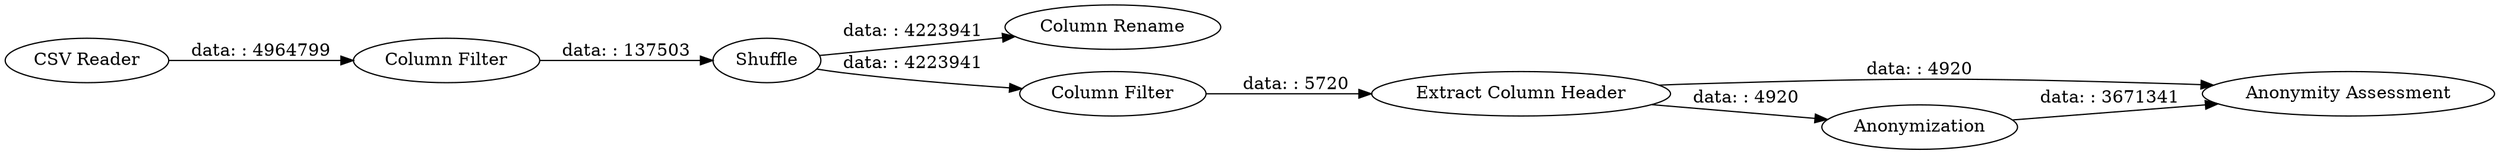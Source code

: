 digraph {
	"-3357291309231300002_5" [label="Extract Column Header"]
	"-3357291309231300002_4" [label="Column Rename"]
	"-3357291309231300002_3" [label=Shuffle]
	"-3357291309231300002_2" [label="Column Filter"]
	"-3357291309231300002_7" [label="Anonymity Assessment"]
	"-3357291309231300002_6" [label=Anonymization]
	"-3357291309231300002_8" [label="Column Filter"]
	"-3357291309231300002_1" [label="CSV Reader"]
	"-3357291309231300002_3" -> "-3357291309231300002_8" [label="data: : 4223941"]
	"-3357291309231300002_8" -> "-3357291309231300002_5" [label="data: : 5720"]
	"-3357291309231300002_5" -> "-3357291309231300002_7" [label="data: : 4920"]
	"-3357291309231300002_6" -> "-3357291309231300002_7" [label="data: : 3671341"]
	"-3357291309231300002_2" -> "-3357291309231300002_3" [label="data: : 137503"]
	"-3357291309231300002_3" -> "-3357291309231300002_4" [label="data: : 4223941"]
	"-3357291309231300002_5" -> "-3357291309231300002_6" [label="data: : 4920"]
	"-3357291309231300002_1" -> "-3357291309231300002_2" [label="data: : 4964799"]
	rankdir=LR
}
